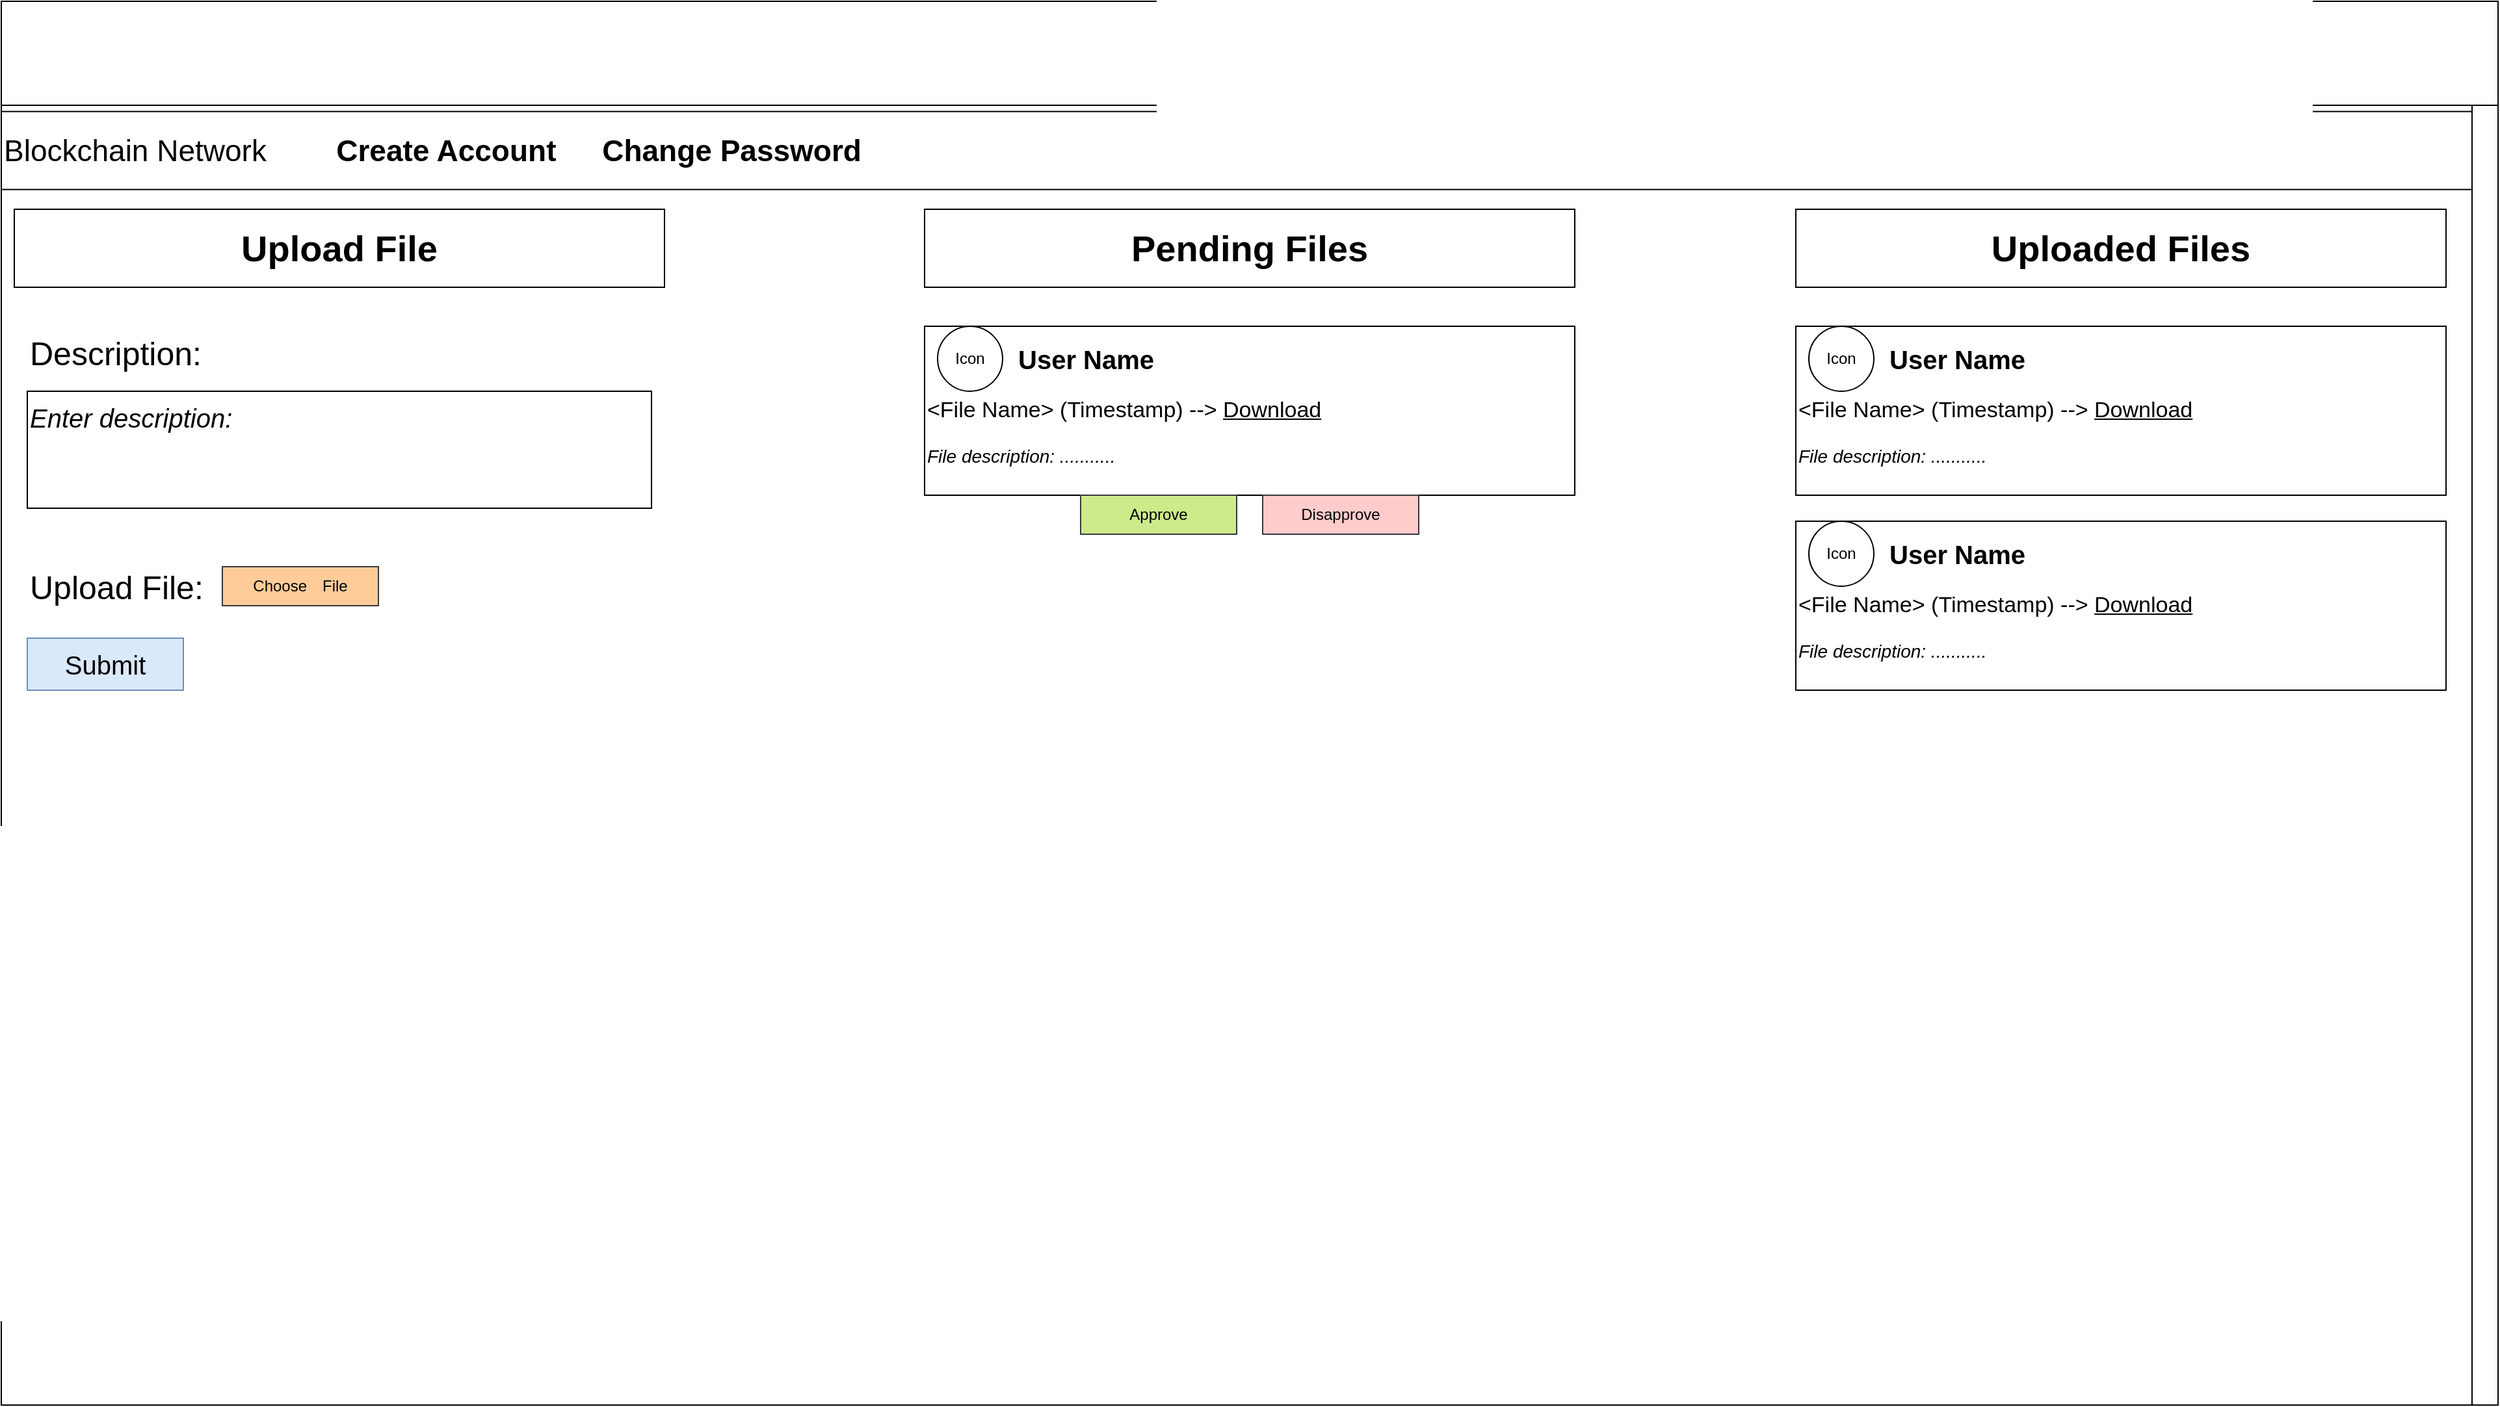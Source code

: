 <mxfile version="23.1.5" type="device">
  <diagram name="Page-1" id="7l78DpCOJmXkoFOGafl5">
    <mxGraphModel dx="2074" dy="1114" grid="1" gridSize="10" guides="1" tooltips="1" connect="1" arrows="1" fold="1" page="1" pageScale="1" pageWidth="850" pageHeight="1100" math="0" shadow="0">
      <root>
        <mxCell id="0" />
        <mxCell id="1" parent="0" />
        <mxCell id="sssrIjcRoUl1OK7sgcCK-2" value="" style="rounded=0;whiteSpace=wrap;html=1;" vertex="1" parent="1">
          <mxGeometry width="1920" height="1080" as="geometry" />
        </mxCell>
        <mxCell id="sssrIjcRoUl1OK7sgcCK-3" value="" style="rounded=0;whiteSpace=wrap;html=1;" vertex="1" parent="1">
          <mxGeometry width="1920" height="80" as="geometry" />
        </mxCell>
        <mxCell id="sssrIjcRoUl1OK7sgcCK-4" value="" style="shape=image;verticalLabelPosition=bottom;labelBackgroundColor=default;verticalAlign=top;aspect=fixed;imageAspect=0;image=https://i.gyazo.com/a97b149d6ed65168a0f0d49f9e61fdd1.png;" vertex="1" parent="1">
          <mxGeometry width="1920" height="84.8" as="geometry" />
        </mxCell>
        <mxCell id="sssrIjcRoUl1OK7sgcCK-5" value="" style="rounded=0;whiteSpace=wrap;html=1;" vertex="1" parent="1">
          <mxGeometry x="1900" y="80" width="20" height="1000" as="geometry" />
        </mxCell>
        <mxCell id="sssrIjcRoUl1OK7sgcCK-6" value="&lt;font style=&quot;font-size: 23px;&quot;&gt;Blockchain Network&lt;span style=&quot;font-weight: bold; white-space: pre;&quot;&gt;&#x9;&lt;/span&gt;&lt;b&gt;Create Account&lt;/b&gt;&lt;span style=&quot;font-weight: bold; white-space: pre;&quot;&gt;&#x9;&lt;/span&gt;&lt;b&gt;Change Password&lt;/b&gt;&lt;/font&gt;" style="rounded=0;whiteSpace=wrap;html=1;align=left;" vertex="1" parent="1">
          <mxGeometry y="84.8" width="1900" height="60" as="geometry" />
        </mxCell>
        <mxCell id="sssrIjcRoUl1OK7sgcCK-7" value="&lt;font style=&quot;font-size: 28px;&quot;&gt;&lt;b&gt;Upload File&lt;/b&gt;&lt;/font&gt;" style="rounded=0;whiteSpace=wrap;html=1;" vertex="1" parent="1">
          <mxGeometry x="10" y="160" width="500" height="60" as="geometry" />
        </mxCell>
        <mxCell id="sssrIjcRoUl1OK7sgcCK-8" value="&lt;font style=&quot;font-size: 28px;&quot;&gt;&lt;b&gt;Pending Files&lt;/b&gt;&lt;/font&gt;" style="rounded=0;whiteSpace=wrap;html=1;" vertex="1" parent="1">
          <mxGeometry x="710" y="160" width="500" height="60" as="geometry" />
        </mxCell>
        <mxCell id="sssrIjcRoUl1OK7sgcCK-9" value="&lt;font style=&quot;font-size: 28px;&quot;&gt;&lt;b&gt;Uploaded Files&lt;/b&gt;&lt;/font&gt;" style="rounded=0;whiteSpace=wrap;html=1;" vertex="1" parent="1">
          <mxGeometry x="1380" y="160" width="500" height="60" as="geometry" />
        </mxCell>
        <mxCell id="sssrIjcRoUl1OK7sgcCK-10" value="&lt;p style=&quot;line-height: 120%;&quot;&gt;&lt;br&gt;&lt;/p&gt;" style="rounded=0;whiteSpace=wrap;html=1;align=left;" vertex="1" parent="1">
          <mxGeometry x="20" y="300" width="480" height="90" as="geometry" />
        </mxCell>
        <mxCell id="sssrIjcRoUl1OK7sgcCK-11" value="&lt;font style=&quot;font-size: 25px;&quot;&gt;Description:&lt;/font&gt;" style="text;html=1;align=left;verticalAlign=middle;whiteSpace=wrap;rounded=0;" vertex="1" parent="1">
          <mxGeometry x="20" y="250" width="470" height="40" as="geometry" />
        </mxCell>
        <mxCell id="sssrIjcRoUl1OK7sgcCK-12" value="&lt;font size=&quot;1&quot; style=&quot;&quot;&gt;&lt;i style=&quot;font-size: 20px;&quot;&gt;Enter description:&lt;/i&gt;&lt;/font&gt;" style="text;html=1;align=left;verticalAlign=middle;whiteSpace=wrap;rounded=0;" vertex="1" parent="1">
          <mxGeometry x="20" y="300" width="470" height="40" as="geometry" />
        </mxCell>
        <mxCell id="sssrIjcRoUl1OK7sgcCK-13" value="&lt;font style=&quot;font-size: 25px;&quot;&gt;Upload File:&amp;nbsp;&lt;/font&gt;" style="text;html=1;align=left;verticalAlign=middle;whiteSpace=wrap;rounded=0;" vertex="1" parent="1">
          <mxGeometry x="20" y="430" width="470" height="40" as="geometry" />
        </mxCell>
        <mxCell id="sssrIjcRoUl1OK7sgcCK-14" value="Choose&amp;nbsp;&lt;span style=&quot;white-space: pre;&quot;&gt;&#x9;&lt;/span&gt;File" style="rounded=0;whiteSpace=wrap;html=1;fillColor=#ffcc99;strokeColor=#36393d;" vertex="1" parent="1">
          <mxGeometry x="170" y="435" width="120" height="30" as="geometry" />
        </mxCell>
        <mxCell id="sssrIjcRoUl1OK7sgcCK-15" value="&lt;font style=&quot;font-size: 20px;&quot;&gt;Submit&lt;/font&gt;" style="rounded=0;whiteSpace=wrap;html=1;fillColor=#dae8fc;strokeColor=#6c8ebf;" vertex="1" parent="1">
          <mxGeometry x="20" y="490" width="120" height="40" as="geometry" />
        </mxCell>
        <mxCell id="sssrIjcRoUl1OK7sgcCK-16" value="&lt;font style=&quot;font-size: 17px;&quot;&gt;&amp;lt;File Name&amp;gt; (Timestamp) --&amp;gt; &lt;font style=&quot;font-size: 17px;&quot;&gt;&lt;u style=&quot;&quot;&gt;Download&lt;/u&gt;&lt;/font&gt;&lt;/font&gt;" style="rounded=0;whiteSpace=wrap;html=1;align=left;" vertex="1" parent="1">
          <mxGeometry x="710" y="250" width="500" height="130" as="geometry" />
        </mxCell>
        <mxCell id="sssrIjcRoUl1OK7sgcCK-17" value="Icon" style="ellipse;whiteSpace=wrap;html=1;aspect=fixed;" vertex="1" parent="1">
          <mxGeometry x="720" y="250" width="50" height="50" as="geometry" />
        </mxCell>
        <mxCell id="sssrIjcRoUl1OK7sgcCK-18" value="&lt;span style=&quot;font-size: 20px;&quot;&gt;&lt;b style=&quot;&quot;&gt;User Name&lt;/b&gt;&lt;/span&gt;" style="text;html=1;align=left;verticalAlign=middle;whiteSpace=wrap;rounded=0;" vertex="1" parent="1">
          <mxGeometry x="780" y="255" width="470" height="40" as="geometry" />
        </mxCell>
        <mxCell id="sssrIjcRoUl1OK7sgcCK-20" value="&lt;font size=&quot;1&quot; style=&quot;&quot;&gt;&lt;i style=&quot;font-size: 14px;&quot;&gt;File description: ...........&lt;/i&gt;&lt;/font&gt;" style="text;html=1;align=left;verticalAlign=middle;whiteSpace=wrap;rounded=0;" vertex="1" parent="1">
          <mxGeometry x="710" y="330" width="470" height="40" as="geometry" />
        </mxCell>
        <mxCell id="sssrIjcRoUl1OK7sgcCK-21" value="&lt;font style=&quot;font-size: 17px;&quot;&gt;&amp;lt;File Name&amp;gt; (Timestamp) --&amp;gt; &lt;font style=&quot;font-size: 17px;&quot;&gt;&lt;u style=&quot;&quot;&gt;Download&lt;/u&gt;&lt;/font&gt;&lt;/font&gt;" style="rounded=0;whiteSpace=wrap;html=1;align=left;" vertex="1" parent="1">
          <mxGeometry x="1380" y="250" width="500" height="130" as="geometry" />
        </mxCell>
        <mxCell id="sssrIjcRoUl1OK7sgcCK-22" value="&lt;font style=&quot;font-size: 17px;&quot;&gt;&amp;lt;File Name&amp;gt; (Timestamp) --&amp;gt; &lt;font style=&quot;font-size: 17px;&quot;&gt;&lt;u style=&quot;&quot;&gt;Download&lt;/u&gt;&lt;/font&gt;&lt;/font&gt;" style="rounded=0;whiteSpace=wrap;html=1;align=left;" vertex="1" parent="1">
          <mxGeometry x="1380" y="400" width="500" height="130" as="geometry" />
        </mxCell>
        <mxCell id="sssrIjcRoUl1OK7sgcCK-23" value="&lt;span style=&quot;font-size: 20px;&quot;&gt;&lt;b style=&quot;&quot;&gt;User Name&lt;/b&gt;&lt;/span&gt;" style="text;html=1;align=left;verticalAlign=middle;whiteSpace=wrap;rounded=0;" vertex="1" parent="1">
          <mxGeometry x="1450" y="255" width="470" height="40" as="geometry" />
        </mxCell>
        <mxCell id="sssrIjcRoUl1OK7sgcCK-24" value="&lt;span style=&quot;font-size: 20px;&quot;&gt;&lt;b style=&quot;&quot;&gt;User Name&lt;/b&gt;&lt;/span&gt;" style="text;html=1;align=left;verticalAlign=middle;whiteSpace=wrap;rounded=0;" vertex="1" parent="1">
          <mxGeometry x="1450" y="405" width="470" height="40" as="geometry" />
        </mxCell>
        <mxCell id="sssrIjcRoUl1OK7sgcCK-25" value="Icon" style="ellipse;whiteSpace=wrap;html=1;aspect=fixed;" vertex="1" parent="1">
          <mxGeometry x="1390" y="250" width="50" height="50" as="geometry" />
        </mxCell>
        <mxCell id="sssrIjcRoUl1OK7sgcCK-26" value="Icon" style="ellipse;whiteSpace=wrap;html=1;aspect=fixed;" vertex="1" parent="1">
          <mxGeometry x="1390" y="400" width="50" height="50" as="geometry" />
        </mxCell>
        <mxCell id="sssrIjcRoUl1OK7sgcCK-27" value="&lt;font size=&quot;1&quot; style=&quot;&quot;&gt;&lt;i style=&quot;font-size: 14px;&quot;&gt;File description: ...........&lt;/i&gt;&lt;/font&gt;" style="text;html=1;align=left;verticalAlign=middle;whiteSpace=wrap;rounded=0;" vertex="1" parent="1">
          <mxGeometry x="1380" y="330" width="470" height="40" as="geometry" />
        </mxCell>
        <mxCell id="sssrIjcRoUl1OK7sgcCK-28" value="&lt;font size=&quot;1&quot; style=&quot;&quot;&gt;&lt;i style=&quot;font-size: 14px;&quot;&gt;File description: ...........&lt;/i&gt;&lt;/font&gt;" style="text;html=1;align=left;verticalAlign=middle;whiteSpace=wrap;rounded=0;" vertex="1" parent="1">
          <mxGeometry x="1380" y="480" width="470" height="40" as="geometry" />
        </mxCell>
        <mxCell id="sssrIjcRoUl1OK7sgcCK-29" value="Approve" style="rounded=0;whiteSpace=wrap;html=1;fillColor=#cdeb8b;strokeColor=#36393d;" vertex="1" parent="1">
          <mxGeometry x="830" y="380" width="120" height="30" as="geometry" />
        </mxCell>
        <mxCell id="sssrIjcRoUl1OK7sgcCK-30" value="Disapprove" style="rounded=0;whiteSpace=wrap;html=1;fillColor=#ffcccc;strokeColor=#36393d;" vertex="1" parent="1">
          <mxGeometry x="970" y="380" width="120" height="30" as="geometry" />
        </mxCell>
      </root>
    </mxGraphModel>
  </diagram>
</mxfile>
